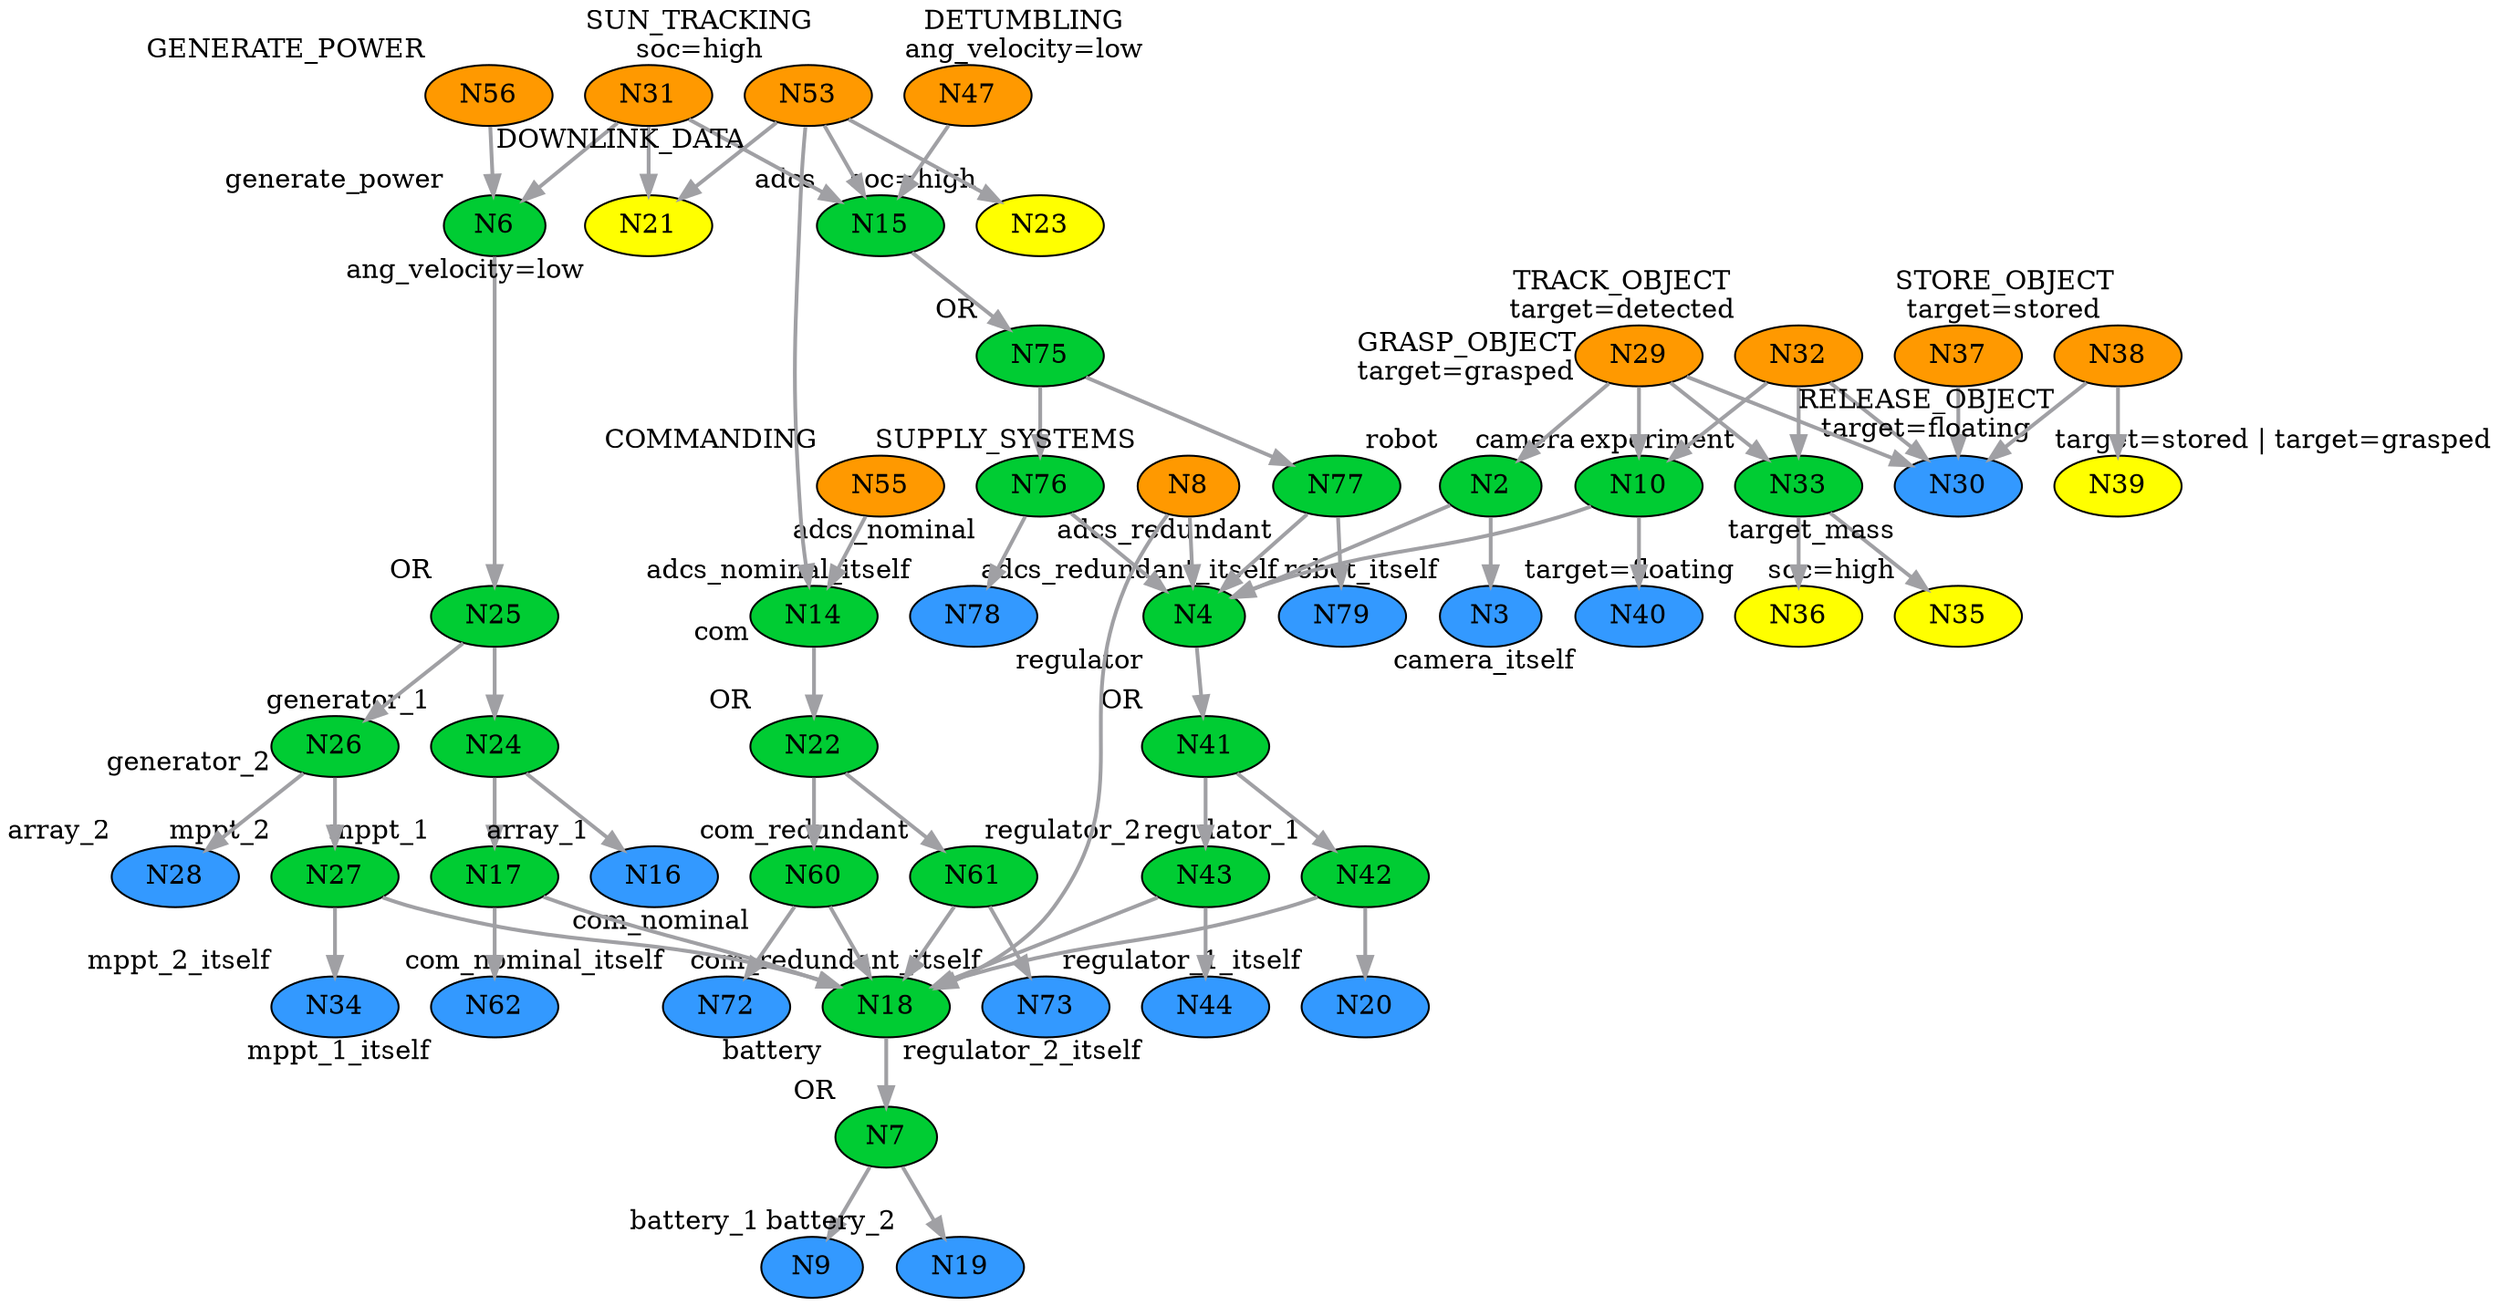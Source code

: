 digraph "robot_sat_v6"
{

bgcolor = "#ffffff"

node [
class = "node"
,fillcolor = "#ff00ff",style = "filled"
,width = "0.152778",height = "0.152778"
,shape = "ellipse"
,color = "#000000"
,penwidth = "1"
,"_vis_" = "label"
];


"N34" [
pos = "14.2361,-2.77778!"
,fillcolor = "#3399ff",style = "filled"
,xlabel = "mppt_2_itself"
]

"N33" [
pos = "-4.51389,-1.04167!"
,fillcolor = "#00cc33",style = "filled"
,xlabel = "experiment"
]

"N23" [
pos = "6.25,0.694444!"
,fillcolor = "#ffff00",style = "filled"
,xlabel = "soc=high"
]

"N28" [
pos = "14.9306,-2.08333!"
,fillcolor = "#3399ff",style = "filled"
,xlabel = "array_2"
]

"N30" [
pos = "-3.47222,0.694444!"
,fillcolor = "#3399ff",style = "filled"
,xlabel = "target_mass"
]

"N32" [
pos = "-1.73611,1.73611!"
,fillcolor = "#ff9900",style = "filled"
,xlabel = "TRACK_OBJECT
target=detected"
]

"N6" [
pos = "14.5833,0.694444!"
,fillcolor = "#00cc33",style = "filled"
,xlabel = "generate_power"
]

"N25" [
pos = "14.5833,-0.347222!"
,fillcolor = "#00cc33",style = "filled"
,xlabel = "OR"
]

"N37" [
pos = "-3.47222,1.73611!"
,fillcolor = "#ff9900",style = "filled"
,xlabel = "STORE_OBJECT
target=stored"
]

"N7" [
pos = "7.29167,-4.86111!"
,fillcolor = "#00cc33",style = "filled"
,xlabel = "OR"
]

"N3" [
pos = "-2.08333,-2.08333!"
,fillcolor = "#3399ff",style = "filled"
,xlabel = "robot_itself"
]

"N41" [
pos = "1.73611,-2.77778!"
,fillcolor = "#00cc33",style = "filled"
,xlabel = "OR"
]

"N38" [
pos = "-5.90278,1.73611!"
,fillcolor = "#ff9900",style = "filled"
,xlabel = "RELEASE_OBJECT
target=floating"
]

"N56" [
pos = "14.5833,1.73611!"
,fillcolor = "#ff9900",style = "filled"
,xlabel = "GENERATE_POWER"
]

"N2" [
pos = "-2.08333,-1.04167!"
,fillcolor = "#00cc33",style = "filled"
,xlabel = "robot"
]

"N79" [
pos = "5.55556,-2.08333!"
,fillcolor = "#3399ff",style = "filled"
,xlabel = "adcs_redundant_itself"
]

"N15" [
pos = "4.51389,0.694444!"
,fillcolor = "#00cc33",style = "filled"
,xlabel = "adcs"
]

"N20" [
pos = "0.694444,-4.51389!"
,fillcolor = "#3399ff",style = "filled"
,xlabel = "regulator_1_itself"
]

"N73" [
pos = "10.7639,-2.08333!"
,fillcolor = "#3399ff",style = "filled"
,xlabel = "com_redundant_itself"
]

"N62" [
pos = "12.1528,-2.77778!"
,fillcolor = "#3399ff",style = "filled"
,xlabel = "mppt_1_itself"
]

"N35" [
pos = "-5.20833,-2.08333!"
,fillcolor = "#ffff00",style = "filled"
,xlabel = "soc=high"
]

"N10" [
pos = "0,-1.04167!"
,fillcolor = "#00cc33",style = "filled"
,xlabel = "camera"
]

"N27" [
pos = "14.2361,-1.73611!"
,fillcolor = "#00cc33",style = "filled"
,xlabel = "mppt_2"
]

"N75" [
pos = "4.51389,-0.347222!"
,fillcolor = "#00cc33",style = "filled"
,xlabel = "OR"
]

"N24" [
pos = "12.5,-1.04167!"
,fillcolor = "#00cc33",style = "filled"
,xlabel = "generator_1"
]

"N39" [
pos = "-5.90278,0.694444!"
,fillcolor = "#ffff00",style = "filled"
,xlabel = "target=stored | target=grasped"
]

"N61" [
pos = "10.7639,-1.04167!"
,fillcolor = "#00cc33",style = "filled"
,xlabel = "com_redundant"
]

"N9" [
pos = "6.59722,-5.55556!"
,fillcolor = "#3399ff",style = "filled"
,xlabel = "battery_1"
]

"N26" [
pos = "14.5833,-1.04167!"
,fillcolor = "#00cc33",style = "filled"
,xlabel = "generator_2"
]

"N18" [
pos = "7.29167,-4.16667!"
,fillcolor = "#00cc33",style = "filled"
,xlabel = "battery"
]

"N22" [
pos = "9.72222,-0.347222!"
,fillcolor = "#00cc33",style = "filled"
,xlabel = "OR"
]

"N31" [
pos = "7.98611,1.73611!"
,fillcolor = "#ff9900",style = "filled"
,xlabel = "SUN_TRACKING
soc=high"
]

"N47" [
pos = "4.51389,1.73611!"
,fillcolor = "#ff9900",style = "filled"
,xlabel = "DETUMBLING
ang_velocity=low"
]

"N40" [
pos = "0,-2.08333!"
,fillcolor = "#3399ff",style = "filled"
,xlabel = "camera_itself"
]

"N42" [
pos = "0.694444,-3.47222!"
,fillcolor = "#00cc33",style = "filled"
,xlabel = "regulator_1"
]

"N8" [
pos = "1.73611,1.73611!"
,fillcolor = "#ff9900",style = "filled"
,xlabel = "SUPPLY_SYSTEMS"
]

"N36" [
pos = "-3.81944,-2.08333!"
,fillcolor = "#ffff00",style = "filled"
,xlabel = "target=floating"
]

"N4" [
pos = "1.73611,-2.08333!"
,fillcolor = "#00cc33",style = "filled"
,xlabel = "regulator"
]

"N77" [
pos = "5.55556,-1.04167!"
,fillcolor = "#00cc33",style = "filled"
,xlabel = "adcs_redundant"
]

"N78" [
pos = "3.47222,-2.08333!"
,fillcolor = "#3399ff",style = "filled"
,xlabel = "adcs_nominal_itself"
]

"N76" [
pos = "3.47222,-1.04167!"
,fillcolor = "#00cc33",style = "filled"
,xlabel = "adcs_nominal"
]

"N53" [
pos = "6.25,1.73611!"
,fillcolor = "#ff9900",style = "filled"
,xlabel = "DOWNLINK_DATA"
]

"N14" [
pos = "9.72222,0.694444!"
,fillcolor = "#00cc33",style = "filled"
,xlabel = "com"
]

"N72" [
pos = "8.68056,-2.08333!"
,fillcolor = "#3399ff",style = "filled"
,xlabel = "com_nominal_itself"
]

"N29" [
pos = "0,1.73611!"
,fillcolor = "#ff9900",style = "filled"
,xlabel = "GRASP_OBJECT
target=grasped"
]

"N44" [
pos = "2.77778,-4.51389!"
,fillcolor = "#3399ff",style = "filled"
,xlabel = "regulator_2_itself"
]

"N21" [
pos = "7.98611,0.694444!"
,fillcolor = "#ffff00",style = "filled"
,xlabel = "ang_velocity=low"
]

"N19" [
pos = "7.98611,-5.55556!"
,fillcolor = "#3399ff",style = "filled"
,xlabel = "battery_2"
]

"N43" [
pos = "2.77778,-3.47222!"
,fillcolor = "#00cc33",style = "filled"
,xlabel = "regulator_2"
]

"N17" [
pos = "12.1528,-1.73611!"
,fillcolor = "#00cc33",style = "filled"
,xlabel = "mppt_1"
]

"N60" [
pos = "8.68056,-1.04167!"
,fillcolor = "#00cc33",style = "filled"
,xlabel = "com_nominal"
]

"N55" [
pos = "9.72222,1.73611!"
,fillcolor = "#ff9900",style = "filled"
,xlabel = "COMMANDING"
]

"N16" [
pos = "12.8472,-2.08333!"
,fillcolor = "#3399ff",style = "filled"
,xlabel = "array_1"
]



edge [
class = "edge"
,weight = "1"
,penwidth = "1"
,"_vis_" = "label"
,"color" = "#a0a0a4"
,"style" = "solid"
];


"N75" -> "N77" [id = "E98"
,weight = "2"
,penwidth = "2"
];

"N8" -> "N4" [id = "E16"
,weight = "2"
,penwidth = "2"
];

"N37" -> "N30" [id = "E42"
,weight = "2"
,penwidth = "2"
];

"N29" -> "N2" [id = "E32"
,weight = "2"
,penwidth = "2"
];

"N26" -> "N28" [id = "E54"
,weight = "2"
,penwidth = "2"
];

"N10" -> "N40" [id = "E45"
,weight = "2"
,penwidth = "2"
];

"N53" -> "N15" [id = "E65"
,weight = "2"
,penwidth = "2"
];

"N24" -> "N17" [id = "E4"
,weight = "2"
,penwidth = "2"
];

"N43" -> "N44" [id = "E49"
,weight = "2"
,penwidth = "2"
];

"N31" -> "N21" [id = "E26"
,weight = "2"
,penwidth = "2"
];

"N53" -> "N21" [id = "E27"
,weight = "2"
,penwidth = "2"
];

"N26" -> "N27" [id = "E52"
,weight = "2"
,penwidth = "2"
];

"N7" -> "N9" [id = "E19"
,weight = "2"
,penwidth = "2"
];

"N24" -> "N16" [id = "E13"
,weight = "2"
,penwidth = "2"
];

"N14" -> "N22" [id = "E24"
,weight = "2"
,penwidth = "2"
];

"N61" -> "N73" [id = "E93"
,weight = "2"
,penwidth = "2"
];

"N76" -> "N4" [id = "E99"
,weight = "2"
,penwidth = "2"
];

"N32" -> "N30" [id = "E35"
,weight = "2"
,penwidth = "2"
];

"N17" -> "N18" [id = "E10"
,weight = "2"
,penwidth = "2"
];

"N2" -> "N4" [id = "E3"
,weight = "2"
,penwidth = "2"
];

"N7" -> "N19" [id = "E20"
,weight = "2"
,penwidth = "2"
];

"N22" -> "N61" [id = "E53"
,weight = "2"
,penwidth = "2"
];

"N29" -> "N33" [id = "E38"
,weight = "2"
,penwidth = "2"
];

"N31" -> "N6" [id = "E25"
,weight = "2"
,penwidth = "2"
];

"N41" -> "N43" [id = "E48"
,weight = "2"
,penwidth = "2"
];

"N53" -> "N23" [id = "E28"
,weight = "2"
,penwidth = "2"
];

"N60" -> "N18" [id = "E90"
,weight = "2"
,penwidth = "2"
];

"N38" -> "N30" [id = "E43"
,weight = "2"
,penwidth = "2"
];

"N53" -> "N14" [id = "E64"
,weight = "2"
,penwidth = "2"
];

"N75" -> "N76" [id = "E73"
,weight = "2"
,penwidth = "2"
];

"N42" -> "N18" [id = "E51"
,weight = "2"
,penwidth = "2"
];

"N60" -> "N72" [id = "E92"
,weight = "2"
,penwidth = "2"
];

"N27" -> "N34" [id = "E55"
,weight = "2"
,penwidth = "2"
];

"N32" -> "N33" [id = "E37"
,weight = "2"
,penwidth = "2"
];

"N61" -> "N18" [id = "E91"
,weight = "2"
,penwidth = "2"
];

"N18" -> "N7" [id = "E18"
,weight = "2"
,penwidth = "2"
];

"N38" -> "N39" [id = "E44"
,weight = "2"
,penwidth = "2"
];

"N25" -> "N26" [id = "E39"
,weight = "2"
,penwidth = "2"
];

"N76" -> "N78" [id = "E101"
,weight = "2"
,penwidth = "2"
];

"N55" -> "N14" [id = "E68"
,weight = "2"
,penwidth = "2"
];

"N29" -> "N10" [id = "E34"
,weight = "2"
,penwidth = "2"
];

"N31" -> "N15" [id = "E36"
,weight = "2"
,penwidth = "2"
];

"N4" -> "N41" [id = "E47"
,weight = "2"
,penwidth = "2"
];

"N33" -> "N36" [id = "E41"
,weight = "2"
,penwidth = "2"
];

"N8" -> "N18" [id = "E5"
,weight = "2"
,penwidth = "2"
];

"N77" -> "N4" [id = "E100"
,weight = "2"
,penwidth = "2"
];

"N25" -> "N24" [id = "E30"
,weight = "2"
,penwidth = "2"
];

"N22" -> "N60" [id = "E46"
,weight = "2"
,penwidth = "2"
];

"N10" -> "N4" [id = "E21"
,weight = "2"
,penwidth = "2"
];

"N47" -> "N15" [id = "E23"
,weight = "2"
,penwidth = "2"
];

"N32" -> "N10" [id = "E33"
,weight = "2"
,penwidth = "2"
];

"N42" -> "N20" [id = "E50"
,weight = "2"
,penwidth = "2"
];

"N77" -> "N79" [id = "E102"
,weight = "2"
,penwidth = "2"
];

"N15" -> "N75" [id = "E17"
,weight = "2"
,penwidth = "2"
];

"N56" -> "N6" [id = "E69"
,weight = "2"
,penwidth = "2"
];

"N29" -> "N30" [id = "E31"
,weight = "2"
,penwidth = "2"
];

"N17" -> "N62" [id = "E94"
,weight = "2"
,penwidth = "2"
];

"N41" -> "N42" [id = "E22"
,weight = "2"
,penwidth = "2"
];

"N2" -> "N3" [id = "E2"
,weight = "2"
,penwidth = "2"
];

"N27" -> "N18" [id = "E14"
,weight = "2"
,penwidth = "2"
];

"N33" -> "N35" [id = "E40"
,weight = "2"
,penwidth = "2"
];

"N6" -> "N25" [id = "E29"
,weight = "2"
,penwidth = "2"
];

"N43" -> "N18" [id = "E15"
,weight = "2"
,penwidth = "2"
];


}
